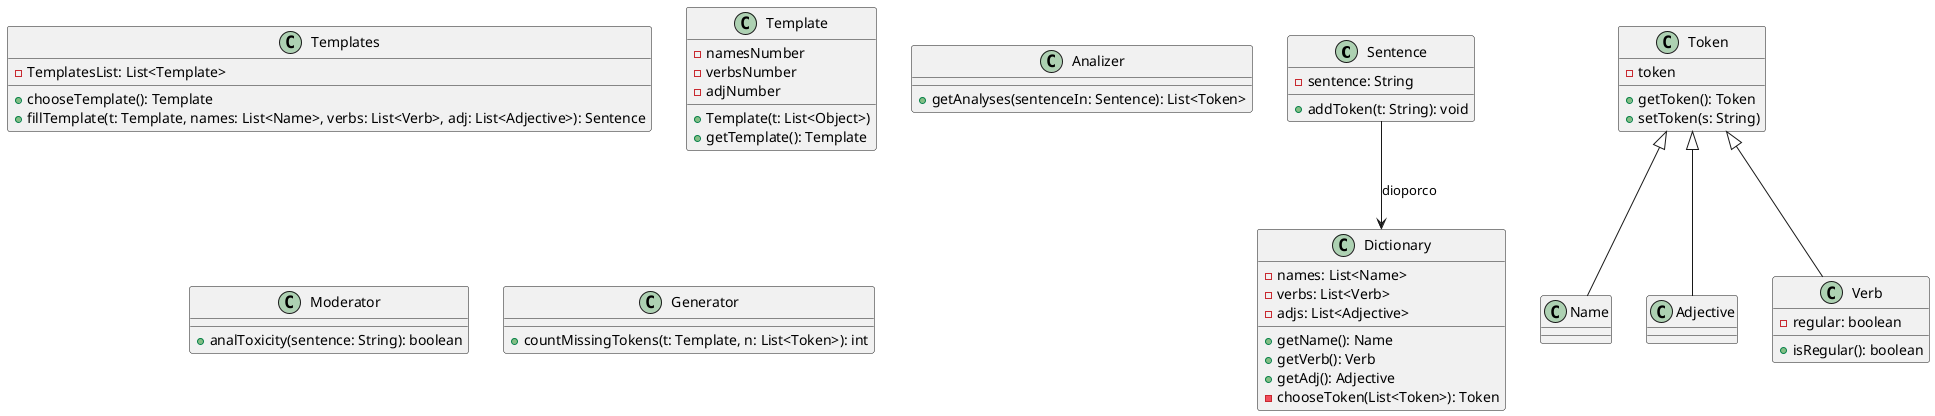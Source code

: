 @startuml

class Sentence{
    -sentence: String
    '+getSentence(): Sentence
    '+setSentece(t: String): void
    +addToken(t: String): void
    
}

class Dictionary{
    -names: List<Name>
    -verbs: List<Verb>
    -adjs: List<Adjective>
    ''+chooseTokens(names: int, verbs: int, adj: int ): List<Token>
    'decidere se chiamare il metodo una volta e restituire una lista o chiamarlo tante volte quanti i token
    '+getNames(nameNumber: int): List<Name>
    '+getVerbs(VerbNumber: int): List<Verb>
    '+getAdj(adjNumber: int): List<Adjective>
    +getName(): Name
    +getVerb(): Verb
    +getAdj(): Adjective
    -chooseToken(List<Token>): Token
}



class Templates{
    'classe che gestisce i template
    -TemplatesList: List<Template>
    +chooseTemplate(): Template
    +fillTemplate(t: Template, names: List<Name>, verbs: List<Verb>, adj: List<Adjective>): Sentence
}

class Template{
    'Il template è una lista di Stringhe o Token
    +Template(t: List<Object>)
    -namesNumber
    -verbsNumber
    -adjNumber
    'è ovvio che dobbiamo mettere i get set, non li metterei nel diagramma che incasinano tutto
    '-setNamesNumber()
    '-setAdjsNumber()
    '-setVerbsNumber()
    '+getNames(): int
    '+getAdj(): int
    '+getVerbs(): int
    +getTemplate(): Template
}


class Analizer{
    +getAnalyses(sentenceIn: Sentence): List<Token>
    'metodi per interagire con l'API
}

class Token{
    -token
    +getToken(): Token 
    +setToken(s: String)
}

class Name extends Token{}
class Adjective extends Token{}
class Verb extends Token{
    -regular: boolean
    +isRegular(): boolean
}


class Moderator {
    +analToxicity(sentence: String): boolean
    'metodi per comunicare con API toxicity
}

Class Generator{
    +countMissingTokens(t: Template, n: List<Token>): int
    
}

Sentence --> Dictionary : dioporco

@enduml